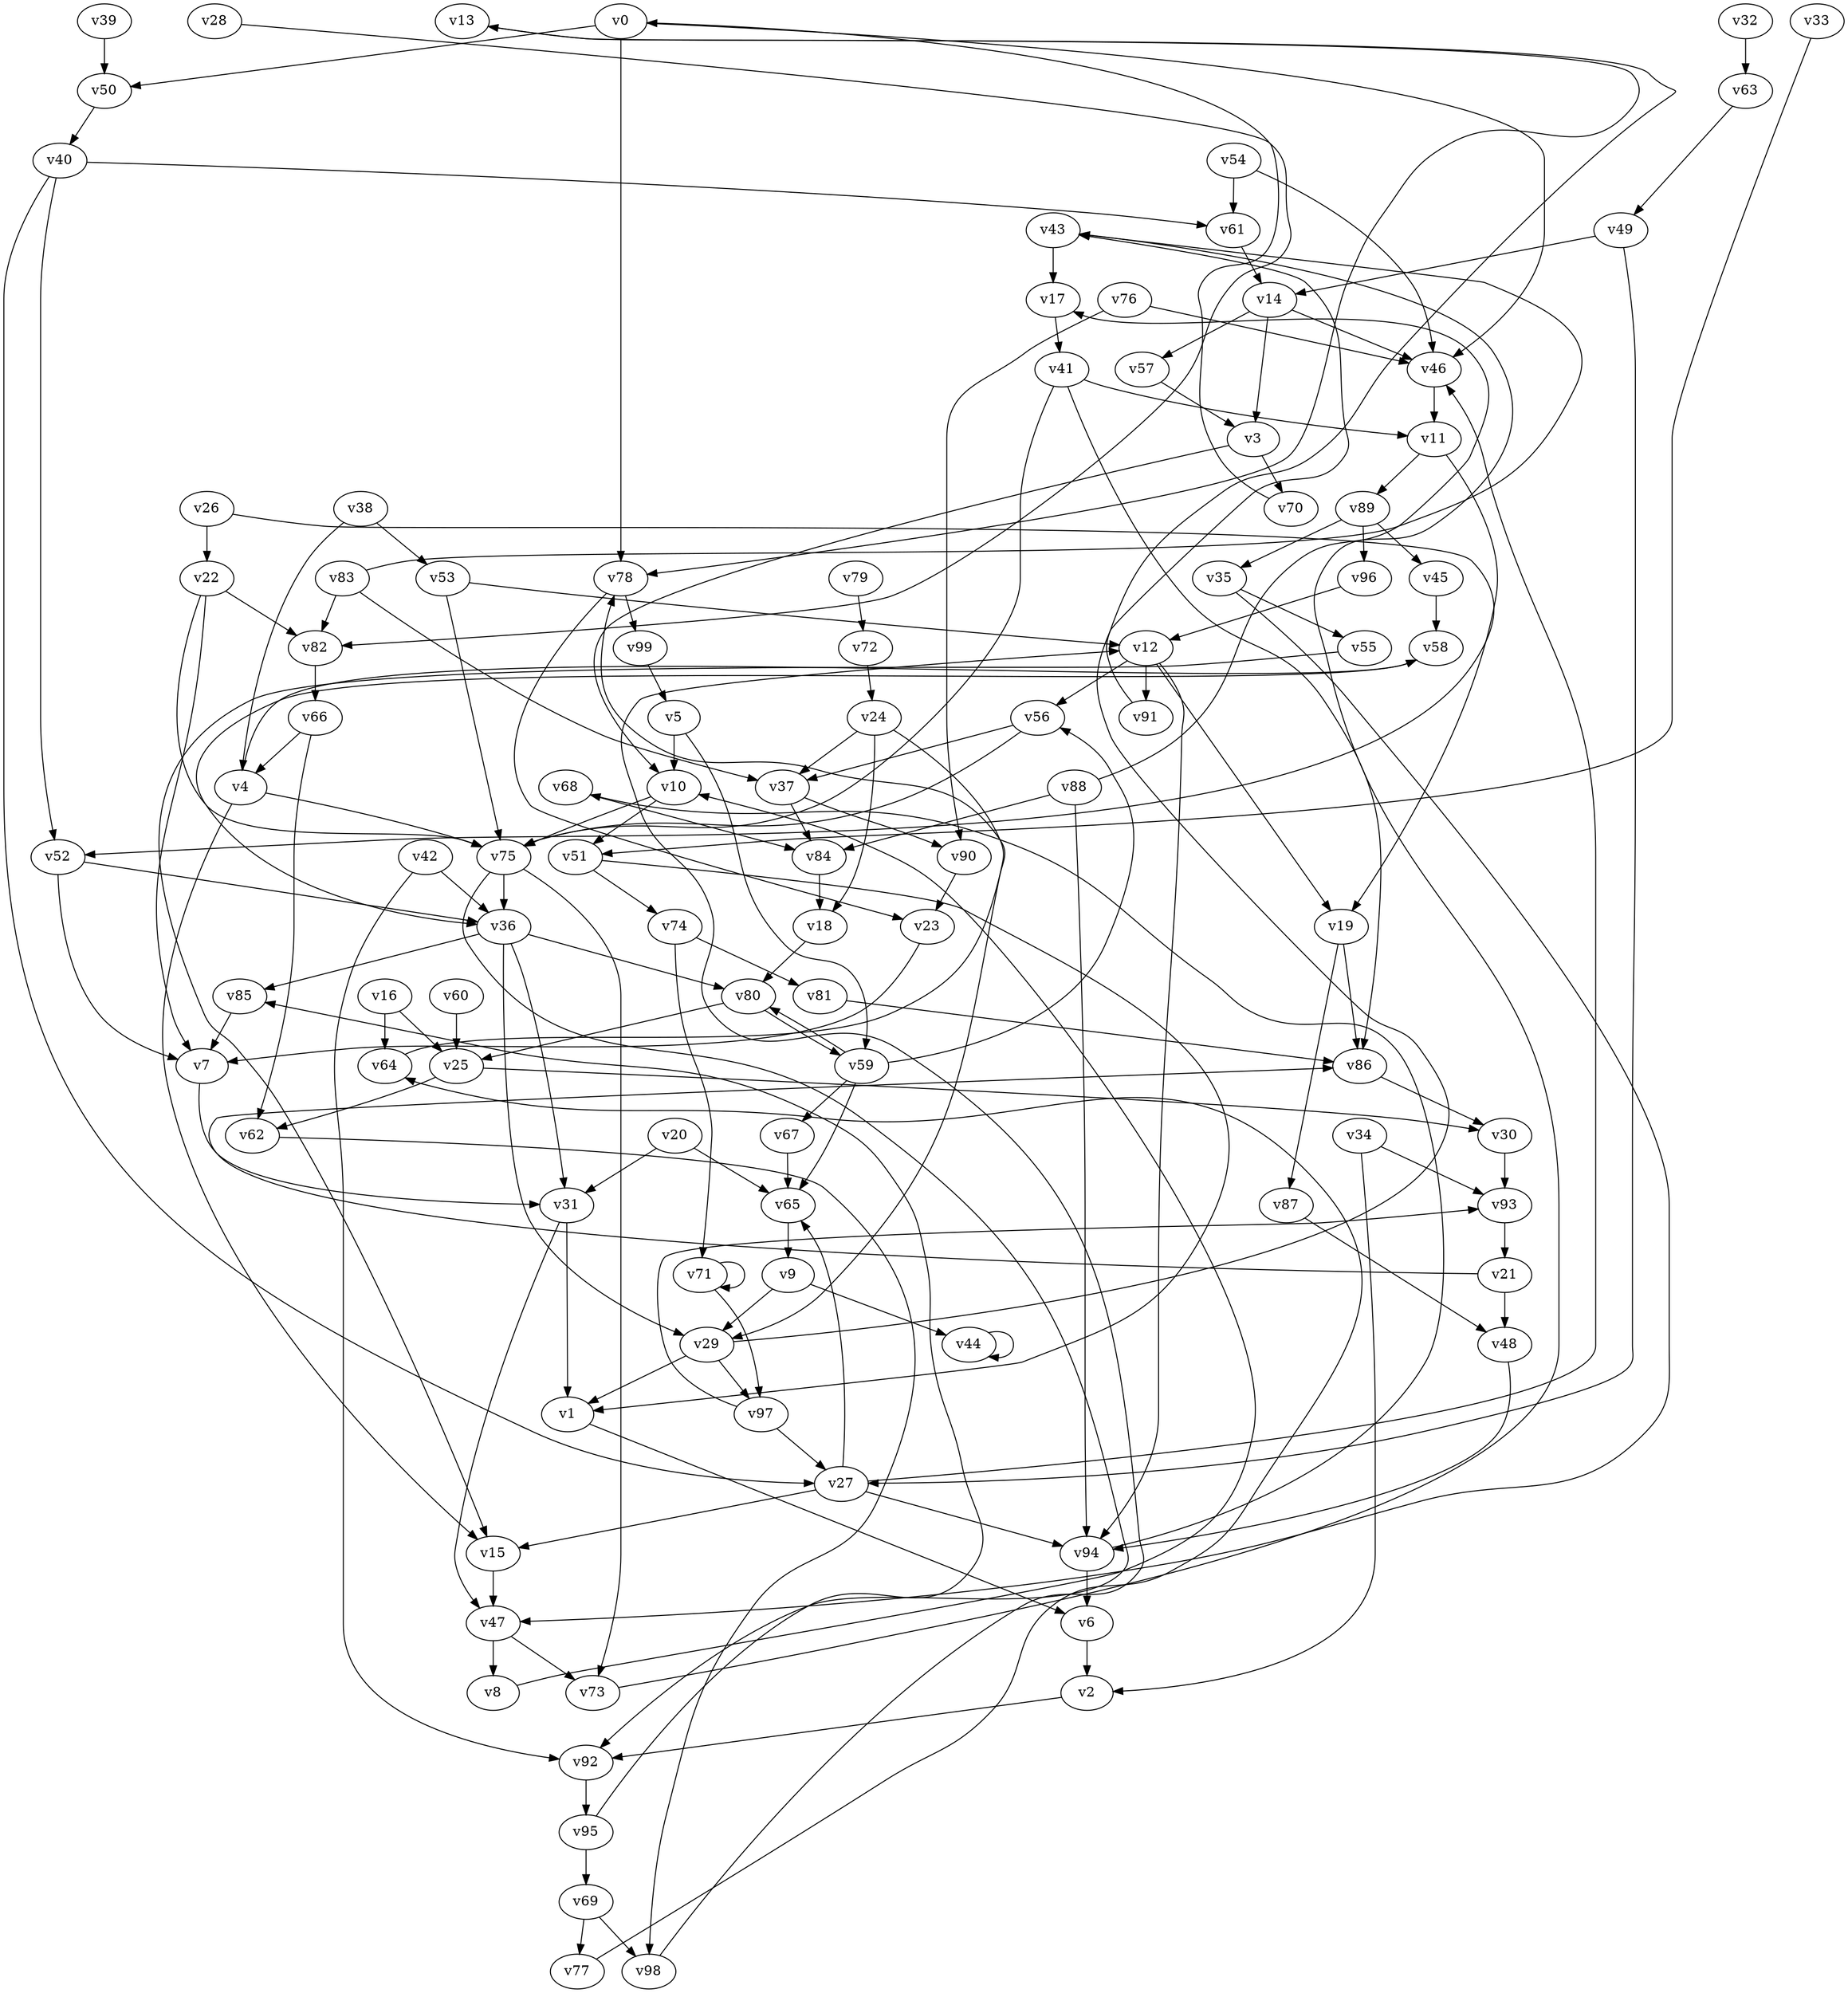 // Benchmark game 149 - 100 vertices
// time_bound: 18
// targets: v76
digraph G {
    v0 [name="v0", player=0];
    v1 [name="v1", player=1];
    v2 [name="v2", player=0];
    v3 [name="v3", player=1];
    v4 [name="v4", player=1];
    v5 [name="v5", player=0];
    v6 [name="v6", player=1];
    v7 [name="v7", player=0];
    v8 [name="v8", player=1];
    v9 [name="v9", player=0];
    v10 [name="v10", player=0];
    v11 [name="v11", player=1];
    v12 [name="v12", player=1];
    v13 [name="v13", player=0];
    v14 [name="v14", player=1];
    v15 [name="v15", player=0];
    v16 [name="v16", player=0];
    v17 [name="v17", player=0];
    v18 [name="v18", player=1];
    v19 [name="v19", player=1];
    v20 [name="v20", player=1];
    v21 [name="v21", player=1];
    v22 [name="v22", player=0];
    v23 [name="v23", player=1];
    v24 [name="v24", player=1];
    v25 [name="v25", player=0];
    v26 [name="v26", player=0];
    v27 [name="v27", player=1];
    v28 [name="v28", player=1];
    v29 [name="v29", player=1];
    v30 [name="v30", player=0];
    v31 [name="v31", player=0];
    v32 [name="v32", player=1];
    v33 [name="v33", player=0];
    v34 [name="v34", player=0];
    v35 [name="v35", player=1];
    v36 [name="v36", player=1];
    v37 [name="v37", player=0];
    v38 [name="v38", player=0];
    v39 [name="v39", player=0];
    v40 [name="v40", player=0];
    v41 [name="v41", player=0];
    v42 [name="v42", player=0];
    v43 [name="v43", player=0];
    v44 [name="v44", player=0];
    v45 [name="v45", player=0];
    v46 [name="v46", player=0];
    v47 [name="v47", player=1];
    v48 [name="v48", player=0];
    v49 [name="v49", player=0];
    v50 [name="v50", player=1];
    v51 [name="v51", player=1];
    v52 [name="v52", player=0];
    v53 [name="v53", player=0];
    v54 [name="v54", player=1];
    v55 [name="v55", player=1];
    v56 [name="v56", player=0];
    v57 [name="v57", player=0];
    v58 [name="v58", player=1];
    v59 [name="v59", player=0];
    v60 [name="v60", player=1];
    v61 [name="v61", player=0];
    v62 [name="v62", player=1];
    v63 [name="v63", player=1];
    v64 [name="v64", player=1];
    v65 [name="v65", player=1];
    v66 [name="v66", player=0];
    v67 [name="v67", player=1];
    v68 [name="v68", player=0];
    v69 [name="v69", player=0];
    v70 [name="v70", player=1];
    v71 [name="v71", player=1];
    v72 [name="v72", player=0];
    v73 [name="v73", player=0];
    v74 [name="v74", player=1];
    v75 [name="v75", player=1];
    v76 [name="v76", player=1, target=1];
    v77 [name="v77", player=1];
    v78 [name="v78", player=0];
    v79 [name="v79", player=1];
    v80 [name="v80", player=0];
    v81 [name="v81", player=1];
    v82 [name="v82", player=1];
    v83 [name="v83", player=0];
    v84 [name="v84", player=1];
    v85 [name="v85", player=1];
    v86 [name="v86", player=0];
    v87 [name="v87", player=1];
    v88 [name="v88", player=0];
    v89 [name="v89", player=0];
    v90 [name="v90", player=1];
    v91 [name="v91", player=1];
    v92 [name="v92", player=0];
    v93 [name="v93", player=0];
    v94 [name="v94", player=1];
    v95 [name="v95", player=1];
    v96 [name="v96", player=1];
    v97 [name="v97", player=1];
    v98 [name="v98", player=0];
    v99 [name="v99", player=1];

    v0 -> v46;
    v1 -> v6 [constraint="t < 11"];
    v2 -> v92;
    v3 -> v10 [constraint="t >= 4"];
    v4 -> v58 [constraint="t < 7"];
    v5 -> v10;
    v6 -> v2;
    v7 -> v31;
    v8 -> v10 [constraint="t >= 5"];
    v9 -> v29;
    v10 -> v75;
    v11 -> v89;
    v12 -> v19;
    v13 -> v78 [constraint="t mod 2 == 1"];
    v14 -> v57;
    v15 -> v47;
    v16 -> v64;
    v17 -> v41;
    v18 -> v80;
    v19 -> v86;
    v20 -> v65;
    v21 -> v86 [constraint="t < 11"];
    v22 -> v75;
    v23 -> v7;
    v24 -> v29;
    v25 -> v30 [constraint="t mod 5 == 1"];
    v26 -> v52 [constraint="t >= 4"];
    v27 -> v15;
    v28 -> v82 [constraint="t mod 5 == 0"];
    v29 -> v43 [constraint="t < 5"];
    v30 -> v93;
    v31 -> v1;
    v32 -> v63;
    v33 -> v51 [constraint="t >= 3"];
    v34 -> v2;
    v35 -> v55;
    v36 -> v29;
    v37 -> v84;
    v38 -> v4;
    v39 -> v50;
    v40 -> v61;
    v41 -> v86;
    v42 -> v36;
    v43 -> v17;
    v44 -> v44 [constraint="t < 9"];
    v45 -> v58;
    v46 -> v11;
    v47 -> v73;
    v48 -> v94;
    v49 -> v27;
    v50 -> v40;
    v51 -> v1 [constraint="t mod 4 == 3"];
    v52 -> v7;
    v53 -> v75;
    v54 -> v46;
    v55 -> v15 [constraint="t >= 3"];
    v56 -> v37;
    v57 -> v3;
    v58 -> v36 [constraint="t < 10"];
    v59 -> v80;
    v60 -> v25;
    v61 -> v14;
    v62 -> v98 [constraint="t < 11"];
    v63 -> v49 [constraint="t >= 4"];
    v64 -> v78 [constraint="t >= 4"];
    v65 -> v9;
    v66 -> v4;
    v67 -> v65;
    v68 -> v84;
    v69 -> v77;
    v70 -> v0 [constraint="t >= 3"];
    v71 -> v71 [constraint="t >= 2"];
    v72 -> v24;
    v73 -> v43 [constraint="t mod 3 == 0"];
    v74 -> v81;
    v75 -> v92 [constraint="t >= 4"];
    v76 -> v46;
    v77 -> v64 [constraint="t < 12"];
    v78 -> v99;
    v79 -> v72;
    v80 -> v25;
    v81 -> v86;
    v82 -> v66;
    v83 -> v43 [constraint="t < 14"];
    v84 -> v18;
    v85 -> v7;
    v86 -> v30;
    v87 -> v48;
    v88 -> v17 [constraint="t >= 4"];
    v89 -> v96;
    v90 -> v23;
    v91 -> v13 [constraint="t >= 3"];
    v92 -> v95;
    v93 -> v21;
    v94 -> v68 [constraint="t >= 3"];
    v95 -> v85 [constraint="t mod 2 == 0"];
    v96 -> v12;
    v97 -> v93 [constraint="t mod 3 == 2"];
    v98 -> v12 [constraint="t < 12"];
    v99 -> v5;
    v36 -> v31;
    v26 -> v22;
    v11 -> v19;
    v41 -> v75;
    v89 -> v45;
    v83 -> v37;
    v24 -> v18;
    v89 -> v35;
    v37 -> v90;
    v27 -> v94;
    v78 -> v23;
    v22 -> v7;
    v59 -> v65;
    v83 -> v82;
    v14 -> v3;
    v42 -> v92;
    v3 -> v70;
    v74 -> v71;
    v88 -> v84;
    v76 -> v90;
    v34 -> v93;
    v94 -> v6;
    v95 -> v69;
    v88 -> v94;
    v10 -> v51;
    v80 -> v59;
    v20 -> v31;
    v97 -> v27;
    v51 -> v74;
    v31 -> v47;
    v12 -> v94;
    v5 -> v59;
    v27 -> v65;
    v47 -> v8;
    v40 -> v27;
    v36 -> v80;
    v27 -> v46;
    v54 -> v61;
    v75 -> v36;
    v9 -> v44;
    v36 -> v85;
    v0 -> v78;
    v38 -> v53;
    v12 -> v56;
    v35 -> v47;
    v40 -> v52;
    v25 -> v62;
    v71 -> v97;
    v4 -> v15;
    v66 -> v62;
    v12 -> v91;
    v41 -> v11;
    v29 -> v1;
    v0 -> v50;
    v24 -> v37;
    v4 -> v75;
    v53 -> v12;
    v22 -> v82;
    v75 -> v73;
    v21 -> v48;
    v19 -> v87;
    v29 -> v97;
    v49 -> v14;
    v69 -> v98;
    v14 -> v46;
    v56 -> v75;
    v59 -> v56;
    v52 -> v36;
    v16 -> v25;
    v59 -> v67;
}
